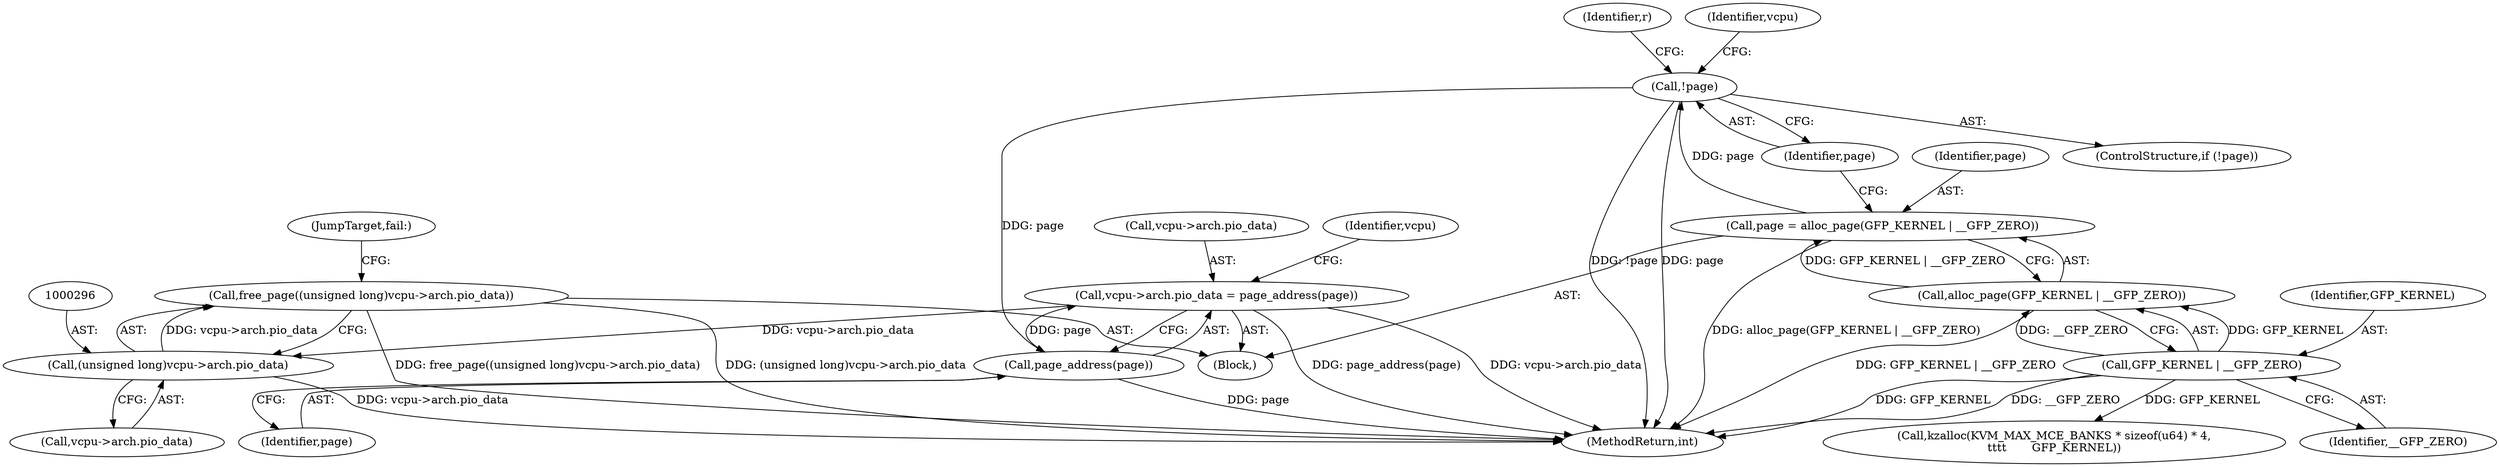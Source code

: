 digraph "0_linux_0b79459b482e85cb7426aa7da683a9f2c97aeae1@API" {
"1000294" [label="(Call,free_page((unsigned long)vcpu->arch.pio_data))"];
"1000295" [label="(Call,(unsigned long)vcpu->arch.pio_data)"];
"1000164" [label="(Call,vcpu->arch.pio_data = page_address(page))"];
"1000170" [label="(Call,page_address(page))"];
"1000156" [label="(Call,!page)"];
"1000149" [label="(Call,page = alloc_page(GFP_KERNEL | __GFP_ZERO))"];
"1000151" [label="(Call,alloc_page(GFP_KERNEL | __GFP_ZERO))"];
"1000152" [label="(Call,GFP_KERNEL | __GFP_ZERO)"];
"1000157" [label="(Identifier,page)"];
"1000154" [label="(Identifier,__GFP_ZERO)"];
"1000294" [label="(Call,free_page((unsigned long)vcpu->arch.pio_data))"];
"1000153" [label="(Identifier,GFP_KERNEL)"];
"1000156" [label="(Call,!page)"];
"1000155" [label="(ControlStructure,if (!page))"];
"1000173" [label="(Identifier,vcpu)"];
"1000170" [label="(Call,page_address(page))"];
"1000150" [label="(Identifier,page)"];
"1000151" [label="(Call,alloc_page(GFP_KERNEL | __GFP_ZERO))"];
"1000164" [label="(Call,vcpu->arch.pio_data = page_address(page))"];
"1000160" [label="(Identifier,r)"];
"1000165" [label="(Call,vcpu->arch.pio_data)"];
"1000297" [label="(Call,vcpu->arch.pio_data)"];
"1000149" [label="(Call,page = alloc_page(GFP_KERNEL | __GFP_ZERO))"];
"1000305" [label="(MethodReturn,int)"];
"1000152" [label="(Call,GFP_KERNEL | __GFP_ZERO)"];
"1000207" [label="(Call,kzalloc(KVM_MAX_MCE_BANKS * sizeof(u64) * 4,\n\t\t\t\t       GFP_KERNEL))"];
"1000102" [label="(Block,)"];
"1000167" [label="(Identifier,vcpu)"];
"1000295" [label="(Call,(unsigned long)vcpu->arch.pio_data)"];
"1000171" [label="(Identifier,page)"];
"1000302" [label="(JumpTarget,fail:)"];
"1000294" -> "1000102"  [label="AST: "];
"1000294" -> "1000295"  [label="CFG: "];
"1000295" -> "1000294"  [label="AST: "];
"1000302" -> "1000294"  [label="CFG: "];
"1000294" -> "1000305"  [label="DDG: free_page((unsigned long)vcpu->arch.pio_data)"];
"1000294" -> "1000305"  [label="DDG: (unsigned long)vcpu->arch.pio_data"];
"1000295" -> "1000294"  [label="DDG: vcpu->arch.pio_data"];
"1000295" -> "1000297"  [label="CFG: "];
"1000296" -> "1000295"  [label="AST: "];
"1000297" -> "1000295"  [label="AST: "];
"1000295" -> "1000305"  [label="DDG: vcpu->arch.pio_data"];
"1000164" -> "1000295"  [label="DDG: vcpu->arch.pio_data"];
"1000164" -> "1000102"  [label="AST: "];
"1000164" -> "1000170"  [label="CFG: "];
"1000165" -> "1000164"  [label="AST: "];
"1000170" -> "1000164"  [label="AST: "];
"1000173" -> "1000164"  [label="CFG: "];
"1000164" -> "1000305"  [label="DDG: page_address(page)"];
"1000164" -> "1000305"  [label="DDG: vcpu->arch.pio_data"];
"1000170" -> "1000164"  [label="DDG: page"];
"1000170" -> "1000171"  [label="CFG: "];
"1000171" -> "1000170"  [label="AST: "];
"1000170" -> "1000305"  [label="DDG: page"];
"1000156" -> "1000170"  [label="DDG: page"];
"1000156" -> "1000155"  [label="AST: "];
"1000156" -> "1000157"  [label="CFG: "];
"1000157" -> "1000156"  [label="AST: "];
"1000160" -> "1000156"  [label="CFG: "];
"1000167" -> "1000156"  [label="CFG: "];
"1000156" -> "1000305"  [label="DDG: page"];
"1000156" -> "1000305"  [label="DDG: !page"];
"1000149" -> "1000156"  [label="DDG: page"];
"1000149" -> "1000102"  [label="AST: "];
"1000149" -> "1000151"  [label="CFG: "];
"1000150" -> "1000149"  [label="AST: "];
"1000151" -> "1000149"  [label="AST: "];
"1000157" -> "1000149"  [label="CFG: "];
"1000149" -> "1000305"  [label="DDG: alloc_page(GFP_KERNEL | __GFP_ZERO)"];
"1000151" -> "1000149"  [label="DDG: GFP_KERNEL | __GFP_ZERO"];
"1000151" -> "1000152"  [label="CFG: "];
"1000152" -> "1000151"  [label="AST: "];
"1000151" -> "1000305"  [label="DDG: GFP_KERNEL | __GFP_ZERO"];
"1000152" -> "1000151"  [label="DDG: GFP_KERNEL"];
"1000152" -> "1000151"  [label="DDG: __GFP_ZERO"];
"1000152" -> "1000154"  [label="CFG: "];
"1000153" -> "1000152"  [label="AST: "];
"1000154" -> "1000152"  [label="AST: "];
"1000152" -> "1000305"  [label="DDG: GFP_KERNEL"];
"1000152" -> "1000305"  [label="DDG: __GFP_ZERO"];
"1000152" -> "1000207"  [label="DDG: GFP_KERNEL"];
}
